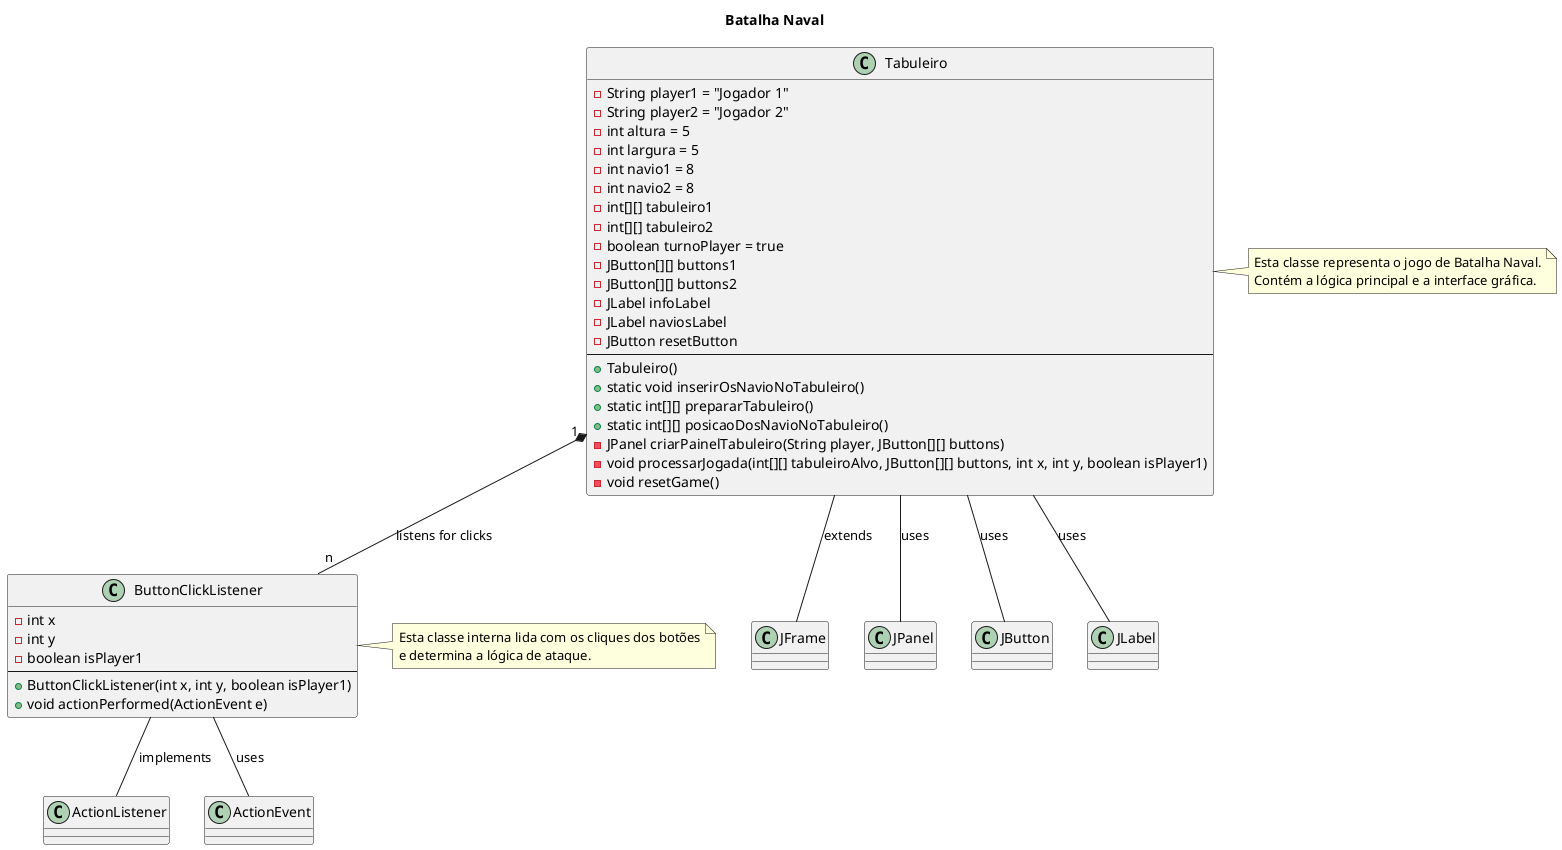 @startuml
title Batalha Naval

class Tabuleiro {
    - String player1 = "Jogador 1"
    - String player2 = "Jogador 2"
    - int altura = 5
    - int largura = 5
    - int navio1 = 8
    - int navio2 = 8
    - int[][] tabuleiro1
    - int[][] tabuleiro2
    - boolean turnoPlayer = true
    - JButton[][] buttons1
    - JButton[][] buttons2
    - JLabel infoLabel
    - JLabel naviosLabel
    - JButton resetButton
    --
    + Tabuleiro()
    + static void inserirOsNavioNoTabuleiro()
    + static int[][] prepararTabuleiro()
    + static int[][] posicaoDosNavioNoTabuleiro()
    - JPanel criarPainelTabuleiro(String player, JButton[][] buttons)
    - void processarJogada(int[][] tabuleiroAlvo, JButton[][] buttons, int x, int y, boolean isPlayer1)
    - void resetGame()
}

class ButtonClickListener {
    - int x
    - int y
    - boolean isPlayer1
    --
    + ButtonClickListener(int x, int y, boolean isPlayer1)
    + void actionPerformed(ActionEvent e)
}

class JFrame
class JPanel
class JButton
class JLabel
class ActionListener
class ActionEvent

Tabuleiro "1" *-- "n" ButtonClickListener : listens for clicks
Tabuleiro -- JFrame : extends
Tabuleiro -- JPanel : uses
Tabuleiro -- JButton : uses
Tabuleiro -- JLabel : uses
ButtonClickListener -- ActionListener : implements
ButtonClickListener -- ActionEvent : uses

note right of Tabuleiro
    Esta classe representa o jogo de Batalha Naval.
    Contém a lógica principal e a interface gráfica.
end note

note right of ButtonClickListener
    Esta classe interna lida com os cliques dos botões
    e determina a lógica de ataque.
end note

@enduml
